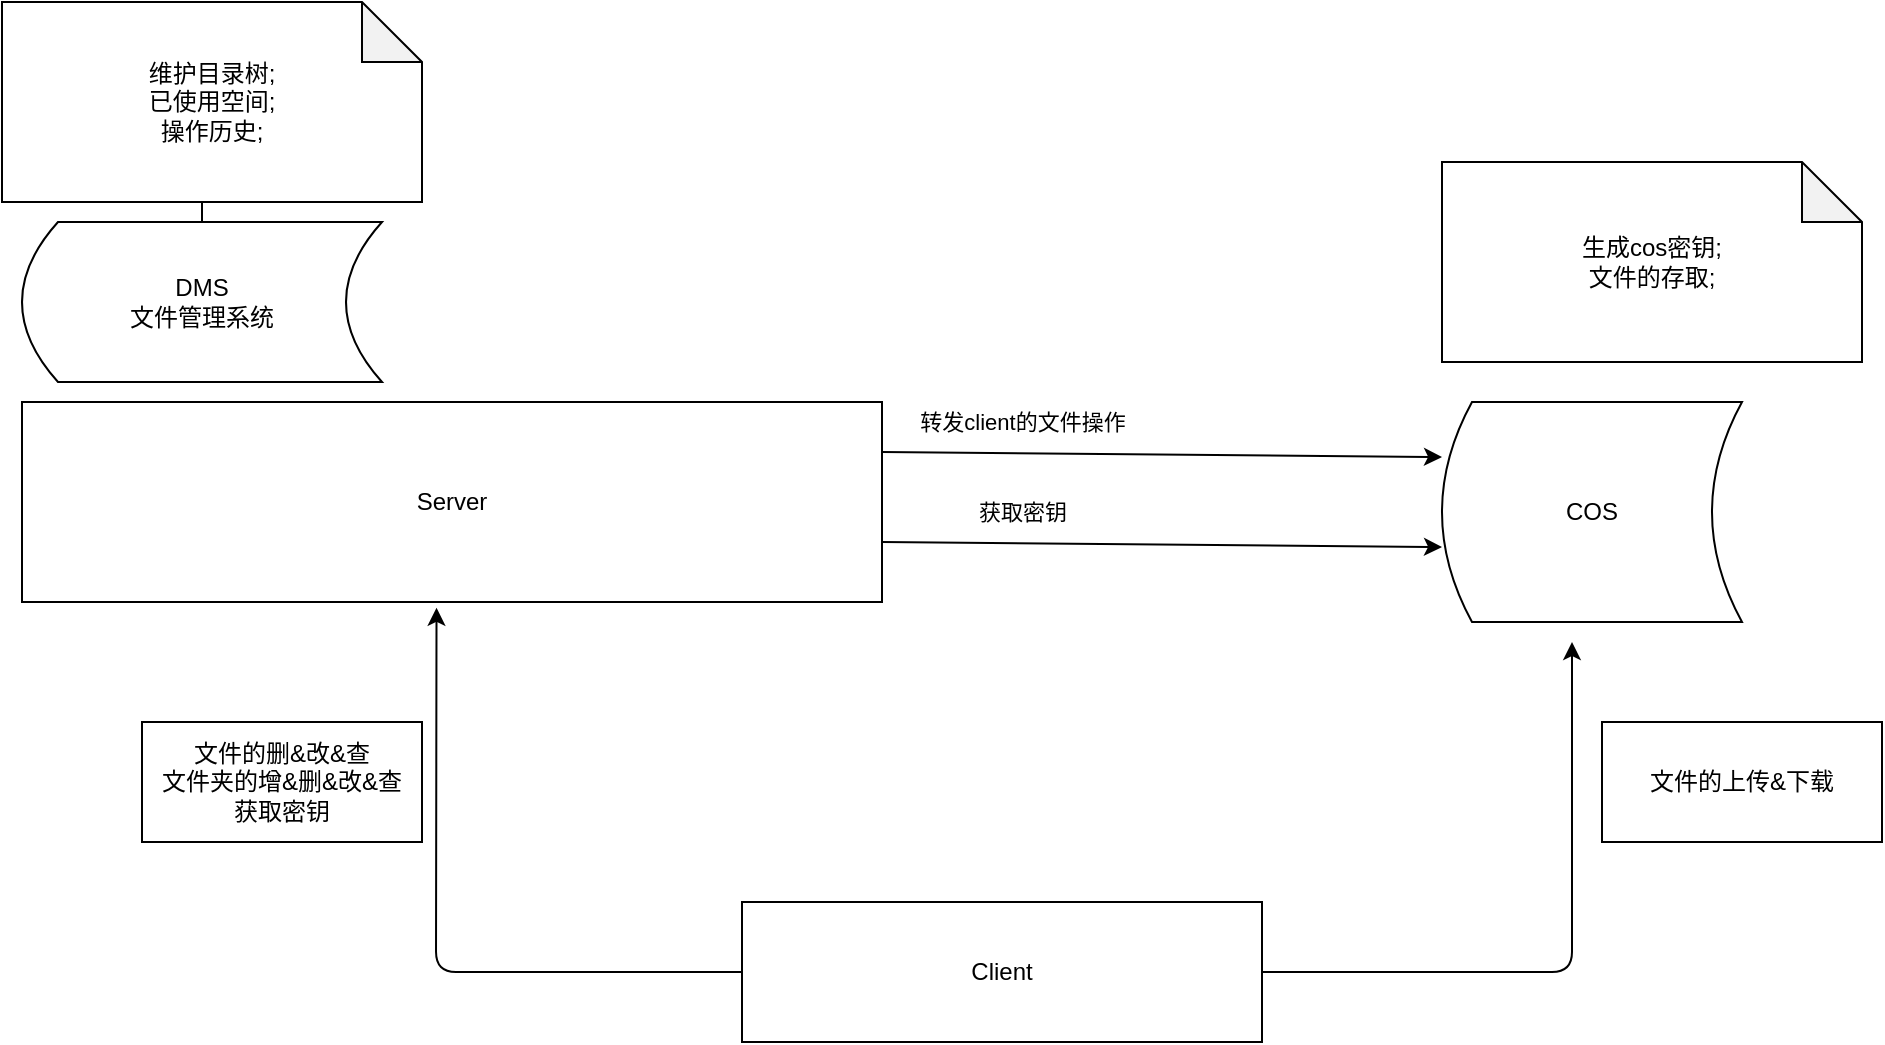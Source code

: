 <mxfile version="13.1.3" type="github">
  <diagram name="Page-1" id="5f0bae14-7c28-e335-631c-24af17079c00">
    <mxGraphModel dx="1158" dy="718" grid="1" gridSize="10" guides="1" tooltips="1" connect="1" arrows="1" fold="1" page="1" pageScale="1" pageWidth="1100" pageHeight="850" background="#ffffff" math="0" shadow="0">
      <root>
        <mxCell id="0" />
        <mxCell id="1" parent="0" />
        <mxCell id="2BbbxaQr6hZSvzHqME9C-2" value="Server" style="rounded=0;whiteSpace=wrap;html=1;" vertex="1" parent="1">
          <mxGeometry x="90" y="240" width="430" height="100" as="geometry" />
        </mxCell>
        <mxCell id="2BbbxaQr6hZSvzHqME9C-3" value="Client" style="rounded=0;whiteSpace=wrap;html=1;" vertex="1" parent="1">
          <mxGeometry x="450" y="490" width="260" height="70" as="geometry" />
        </mxCell>
        <mxCell id="2BbbxaQr6hZSvzHqME9C-6" value="COS" style="shape=dataStorage;whiteSpace=wrap;html=1;" vertex="1" parent="1">
          <mxGeometry x="800" y="240" width="150" height="110" as="geometry" />
        </mxCell>
        <mxCell id="2BbbxaQr6hZSvzHqME9C-13" style="edgeStyle=orthogonalEdgeStyle;rounded=0;orthogonalLoop=1;jettySize=auto;html=1;" edge="1" parent="1" source="2BbbxaQr6hZSvzHqME9C-7">
          <mxGeometry relative="1" as="geometry">
            <mxPoint x="110" y="140" as="targetPoint" />
          </mxGeometry>
        </mxCell>
        <mxCell id="2BbbxaQr6hZSvzHqME9C-7" value="DMS&lt;br&gt;文件管理系统" style="shape=dataStorage;whiteSpace=wrap;html=1;" vertex="1" parent="1">
          <mxGeometry x="90" y="150" width="180" height="80" as="geometry" />
        </mxCell>
        <mxCell id="2BbbxaQr6hZSvzHqME9C-8" value="维护目录树;&lt;br&gt;已使用空间;&lt;br&gt;操作历史;" style="shape=note;whiteSpace=wrap;html=1;backgroundOutline=1;darkOpacity=0.05;" vertex="1" parent="1">
          <mxGeometry x="80" y="40" width="210" height="100" as="geometry" />
        </mxCell>
        <mxCell id="2BbbxaQr6hZSvzHqME9C-15" value="生成cos密钥;&lt;br&gt;文件的存取;" style="shape=note;whiteSpace=wrap;html=1;backgroundOutline=1;darkOpacity=0.05;" vertex="1" parent="1">
          <mxGeometry x="800" y="120" width="210" height="100" as="geometry" />
        </mxCell>
        <mxCell id="2BbbxaQr6hZSvzHqME9C-17" value="" style="endArrow=classic;html=1;exitX=0;exitY=0.5;exitDx=0;exitDy=0;entryX=0.482;entryY=1.029;entryDx=0;entryDy=0;entryPerimeter=0;" edge="1" parent="1" source="2BbbxaQr6hZSvzHqME9C-3" target="2BbbxaQr6hZSvzHqME9C-2">
          <mxGeometry width="50" height="50" relative="1" as="geometry">
            <mxPoint x="370" y="440" as="sourcePoint" />
            <mxPoint x="420" y="390" as="targetPoint" />
            <Array as="points">
              <mxPoint x="297" y="525" />
            </Array>
          </mxGeometry>
        </mxCell>
        <mxCell id="2BbbxaQr6hZSvzHqME9C-18" value="" style="endArrow=classic;html=1;exitX=1;exitY=0.5;exitDx=0;exitDy=0;" edge="1" parent="1" source="2BbbxaQr6hZSvzHqME9C-3">
          <mxGeometry width="50" height="50" relative="1" as="geometry">
            <mxPoint x="1010" y="525" as="sourcePoint" />
            <mxPoint x="865" y="360" as="targetPoint" />
            <Array as="points">
              <mxPoint x="865" y="525" />
            </Array>
          </mxGeometry>
        </mxCell>
        <mxCell id="2BbbxaQr6hZSvzHqME9C-19" value="文件的删&amp;amp;改&amp;amp;查&lt;br&gt;文件夹的增&amp;amp;删&amp;amp;改&amp;amp;查&lt;br&gt;获取密钥" style="rounded=0;whiteSpace=wrap;html=1;" vertex="1" parent="1">
          <mxGeometry x="150" y="400" width="140" height="60" as="geometry" />
        </mxCell>
        <mxCell id="2BbbxaQr6hZSvzHqME9C-20" value="文件的上传&amp;amp;下载" style="rounded=0;whiteSpace=wrap;html=1;" vertex="1" parent="1">
          <mxGeometry x="880" y="400" width="140" height="60" as="geometry" />
        </mxCell>
        <mxCell id="2BbbxaQr6hZSvzHqME9C-22" value="" style="endArrow=classic;html=1;exitX=1;exitY=0.25;exitDx=0;exitDy=0;entryX=0;entryY=0.25;entryDx=0;entryDy=0;" edge="1" parent="1" source="2BbbxaQr6hZSvzHqME9C-2" target="2BbbxaQr6hZSvzHqME9C-6">
          <mxGeometry width="50" height="50" relative="1" as="geometry">
            <mxPoint x="510" y="390" as="sourcePoint" />
            <mxPoint x="560" y="340" as="targetPoint" />
          </mxGeometry>
        </mxCell>
        <mxCell id="2BbbxaQr6hZSvzHqME9C-23" value="转发client的文件操作" style="edgeLabel;html=1;align=center;verticalAlign=middle;resizable=0;points=[];" vertex="1" connectable="0" parent="2BbbxaQr6hZSvzHqME9C-22">
          <mxGeometry x="-0.36" y="-2" relative="1" as="geometry">
            <mxPoint x="-19.39" y="-17.8" as="offset" />
          </mxGeometry>
        </mxCell>
        <mxCell id="2BbbxaQr6hZSvzHqME9C-24" value="" style="endArrow=classic;html=1;exitX=1;exitY=0.25;exitDx=0;exitDy=0;entryX=0;entryY=0.25;entryDx=0;entryDy=0;" edge="1" parent="1">
          <mxGeometry width="50" height="50" relative="1" as="geometry">
            <mxPoint x="520" y="310" as="sourcePoint" />
            <mxPoint x="800" y="312.5" as="targetPoint" />
          </mxGeometry>
        </mxCell>
        <mxCell id="2BbbxaQr6hZSvzHqME9C-25" value="获取密钥" style="edgeLabel;html=1;align=center;verticalAlign=middle;resizable=0;points=[];" vertex="1" connectable="0" parent="2BbbxaQr6hZSvzHqME9C-24">
          <mxGeometry x="-0.36" y="-2" relative="1" as="geometry">
            <mxPoint x="-19.39" y="-17.8" as="offset" />
          </mxGeometry>
        </mxCell>
      </root>
    </mxGraphModel>
  </diagram>
</mxfile>
